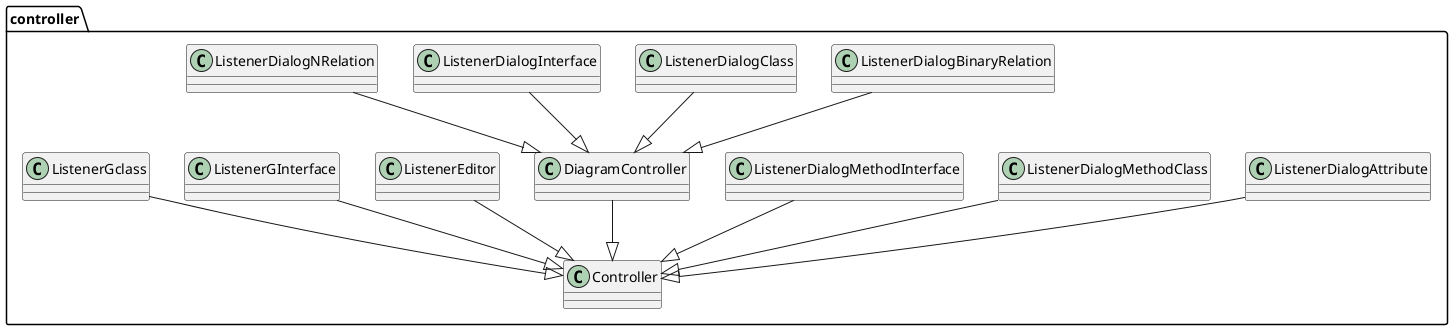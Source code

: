 @startuml
package controller <<folder>> {
    class Controller {

    }

    class DiagramController {
        
    }

    class ListenerDialogAttribute {
    }

    class ListenerDialogBinaryRelation {

    }

    class ListenerDialogClass {

    }

    class ListenerDialogInterface {

    }

    class ListenerDialogMethodClass {

    }

    class ListenerDialogMethodInterface {

    }

    class ListenerDialogNRelation {

    }

    class ListenerEditor {

    }

    class ListenerGInterface {

    }

    class ListenerGclass {

    }

    ListenerDialogBinaryRelation --|> DiagramController
    ListenerDialogClass --|> DiagramController
    ListenerDialogInterface --|> DiagramController
    ListenerDialogNRelation --|> DiagramController
    DiagramController --|> Controller
    ListenerDialogAttribute --|> Controller
    ListenerDialogMethodClass --|> Controller
    ListenerDialogMethodInterface --|> Controller
    ListenerEditor --|> Controller
    ListenerGInterface --|> Controller
    ListenerGclass --|> Controller
}

@enduml